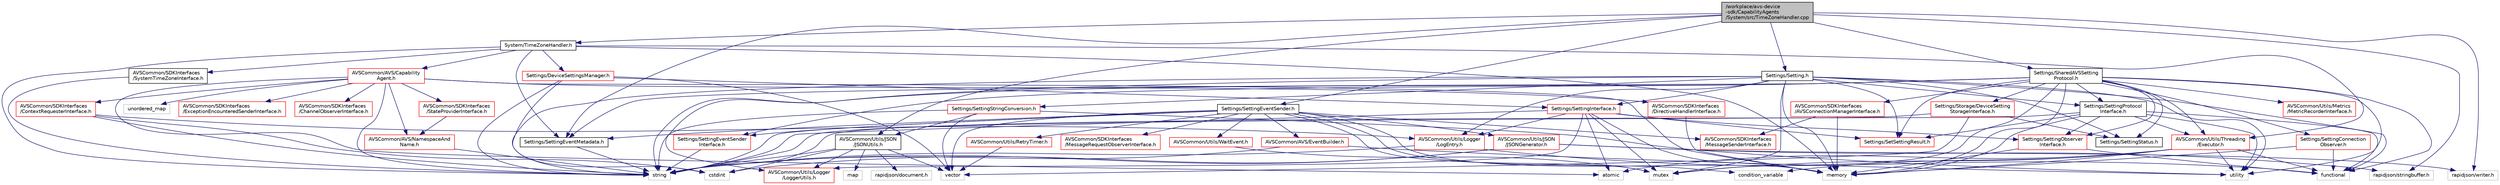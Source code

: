 digraph "/workplace/avs-device-sdk/CapabilityAgents/System/src/TimeZoneHandler.cpp"
{
  edge [fontname="Helvetica",fontsize="10",labelfontname="Helvetica",labelfontsize="10"];
  node [fontname="Helvetica",fontsize="10",shape=record];
  Node0 [label="/workplace/avs-device\l-sdk/CapabilityAgents\l/System/src/TimeZoneHandler.cpp",height=0.2,width=0.4,color="black", fillcolor="grey75", style="filled", fontcolor="black"];
  Node0 -> Node1 [color="midnightblue",fontsize="10",style="solid",fontname="Helvetica"];
  Node1 [label="System/TimeZoneHandler.h",height=0.2,width=0.4,color="black", fillcolor="white", style="filled",URL="$_time_zone_handler_8h.html"];
  Node1 -> Node2 [color="midnightblue",fontsize="10",style="solid",fontname="Helvetica"];
  Node2 [label="memory",height=0.2,width=0.4,color="grey75", fillcolor="white", style="filled"];
  Node1 -> Node3 [color="midnightblue",fontsize="10",style="solid",fontname="Helvetica"];
  Node3 [label="string",height=0.2,width=0.4,color="grey75", fillcolor="white", style="filled"];
  Node1 -> Node4 [color="midnightblue",fontsize="10",style="solid",fontname="Helvetica"];
  Node4 [label="AVSCommon/AVS/Capability\lAgent.h",height=0.2,width=0.4,color="red", fillcolor="white", style="filled",URL="$_capability_agent_8h.html"];
  Node4 -> Node5 [color="midnightblue",fontsize="10",style="solid",fontname="Helvetica"];
  Node5 [label="atomic",height=0.2,width=0.4,color="grey75", fillcolor="white", style="filled"];
  Node4 -> Node6 [color="midnightblue",fontsize="10",style="solid",fontname="Helvetica"];
  Node6 [label="unordered_map",height=0.2,width=0.4,color="grey75", fillcolor="white", style="filled"];
  Node4 -> Node3 [color="midnightblue",fontsize="10",style="solid",fontname="Helvetica"];
  Node4 -> Node2 [color="midnightblue",fontsize="10",style="solid",fontname="Helvetica"];
  Node4 -> Node7 [color="midnightblue",fontsize="10",style="solid",fontname="Helvetica"];
  Node7 [label="AVSCommon/AVS/NamespaceAnd\lName.h",height=0.2,width=0.4,color="red", fillcolor="white", style="filled",URL="$_namespace_and_name_8h.html"];
  Node7 -> Node3 [color="midnightblue",fontsize="10",style="solid",fontname="Helvetica"];
  Node4 -> Node31 [color="midnightblue",fontsize="10",style="solid",fontname="Helvetica"];
  Node31 [label="AVSCommon/SDKInterfaces\l/ExceptionEncounteredSenderInterface.h",height=0.2,width=0.4,color="red", fillcolor="white", style="filled",URL="$_exception_encountered_sender_interface_8h.html"];
  Node4 -> Node33 [color="midnightblue",fontsize="10",style="solid",fontname="Helvetica"];
  Node33 [label="AVSCommon/SDKInterfaces\l/ChannelObserverInterface.h",height=0.2,width=0.4,color="red", fillcolor="white", style="filled",URL="$_channel_observer_interface_8h.html"];
  Node4 -> Node36 [color="midnightblue",fontsize="10",style="solid",fontname="Helvetica"];
  Node36 [label="AVSCommon/SDKInterfaces\l/ContextRequesterInterface.h",height=0.2,width=0.4,color="red", fillcolor="white", style="filled",URL="$_context_requester_interface_8h.html"];
  Node36 -> Node37 [color="midnightblue",fontsize="10",style="solid",fontname="Helvetica"];
  Node37 [label="cstdint",height=0.2,width=0.4,color="grey75", fillcolor="white", style="filled"];
  Node36 -> Node3 [color="midnightblue",fontsize="10",style="solid",fontname="Helvetica"];
  Node36 -> Node23 [color="midnightblue",fontsize="10",style="solid",fontname="Helvetica"];
  Node23 [label="AVSCommon/Utils/Logger\l/LogEntry.h",height=0.2,width=0.4,color="red", fillcolor="white", style="filled",URL="$_log_entry_8h.html"];
  Node23 -> Node25 [color="midnightblue",fontsize="10",style="solid",fontname="Helvetica"];
  Node25 [label="functional",height=0.2,width=0.4,color="grey75", fillcolor="white", style="filled"];
  Node23 -> Node3 [color="midnightblue",fontsize="10",style="solid",fontname="Helvetica"];
  Node4 -> Node48 [color="midnightblue",fontsize="10",style="solid",fontname="Helvetica"];
  Node48 [label="AVSCommon/SDKInterfaces\l/StateProviderInterface.h",height=0.2,width=0.4,color="red", fillcolor="white", style="filled",URL="$_state_provider_interface_8h.html"];
  Node48 -> Node7 [color="midnightblue",fontsize="10",style="solid",fontname="Helvetica"];
  Node4 -> Node49 [color="midnightblue",fontsize="10",style="solid",fontname="Helvetica"];
  Node49 [label="AVSCommon/SDKInterfaces\l/DirectiveHandlerInterface.h",height=0.2,width=0.4,color="red", fillcolor="white", style="filled",URL="$_directive_handler_interface_8h.html"];
  Node49 -> Node2 [color="midnightblue",fontsize="10",style="solid",fontname="Helvetica"];
  Node1 -> Node71 [color="midnightblue",fontsize="10",style="solid",fontname="Helvetica"];
  Node71 [label="AVSCommon/SDKInterfaces\l/SystemTimeZoneInterface.h",height=0.2,width=0.4,color="black", fillcolor="white", style="filled",URL="$_system_time_zone_interface_8h.html"];
  Node71 -> Node3 [color="midnightblue",fontsize="10",style="solid",fontname="Helvetica"];
  Node1 -> Node72 [color="midnightblue",fontsize="10",style="solid",fontname="Helvetica"];
  Node72 [label="AVSCommon/Utils/Threading\l/Executor.h",height=0.2,width=0.4,color="red", fillcolor="white", style="filled",URL="$_executor_8h.html"];
  Node72 -> Node5 [color="midnightblue",fontsize="10",style="solid",fontname="Helvetica"];
  Node72 -> Node58 [color="midnightblue",fontsize="10",style="solid",fontname="Helvetica"];
  Node58 [label="condition_variable",height=0.2,width=0.4,color="grey75", fillcolor="white", style="filled"];
  Node72 -> Node25 [color="midnightblue",fontsize="10",style="solid",fontname="Helvetica"];
  Node72 -> Node2 [color="midnightblue",fontsize="10",style="solid",fontname="Helvetica"];
  Node72 -> Node14 [color="midnightblue",fontsize="10",style="solid",fontname="Helvetica"];
  Node14 [label="mutex",height=0.2,width=0.4,color="grey75", fillcolor="white", style="filled"];
  Node72 -> Node51 [color="midnightblue",fontsize="10",style="solid",fontname="Helvetica"];
  Node51 [label="utility",height=0.2,width=0.4,color="grey75", fillcolor="white", style="filled"];
  Node1 -> Node82 [color="midnightblue",fontsize="10",style="solid",fontname="Helvetica"];
  Node82 [label="Settings/DeviceSettingsManager.h",height=0.2,width=0.4,color="red", fillcolor="white", style="filled",URL="$_device_settings_manager_8h.html"];
  Node82 -> Node37 [color="midnightblue",fontsize="10",style="solid",fontname="Helvetica"];
  Node82 -> Node3 [color="midnightblue",fontsize="10",style="solid",fontname="Helvetica"];
  Node82 -> Node16 [color="midnightblue",fontsize="10",style="solid",fontname="Helvetica"];
  Node16 [label="vector",height=0.2,width=0.4,color="grey75", fillcolor="white", style="filled"];
  Node82 -> Node83 [color="midnightblue",fontsize="10",style="solid",fontname="Helvetica"];
  Node83 [label="Settings/SettingInterface.h",height=0.2,width=0.4,color="red", fillcolor="white", style="filled",URL="$_setting_interface_8h.html"];
  Node83 -> Node5 [color="midnightblue",fontsize="10",style="solid",fontname="Helvetica"];
  Node83 -> Node2 [color="midnightblue",fontsize="10",style="solid",fontname="Helvetica"];
  Node83 -> Node14 [color="midnightblue",fontsize="10",style="solid",fontname="Helvetica"];
  Node83 -> Node3 [color="midnightblue",fontsize="10",style="solid",fontname="Helvetica"];
  Node83 -> Node23 [color="midnightblue",fontsize="10",style="solid",fontname="Helvetica"];
  Node83 -> Node11 [color="midnightblue",fontsize="10",style="solid",fontname="Helvetica"];
  Node11 [label="AVSCommon/Utils/Logger\l/LoggerUtils.h",height=0.2,width=0.4,color="red", fillcolor="white", style="filled",URL="$_logger_utils_8h.html"];
  Node83 -> Node87 [color="midnightblue",fontsize="10",style="solid",fontname="Helvetica"];
  Node87 [label="Settings/SetSettingResult.h",height=0.2,width=0.4,color="red", fillcolor="white", style="filled",URL="$_set_setting_result_8h.html"];
  Node83 -> Node88 [color="midnightblue",fontsize="10",style="solid",fontname="Helvetica"];
  Node88 [label="Settings/SettingObserver\lInterface.h",height=0.2,width=0.4,color="red", fillcolor="white", style="filled",URL="$_setting_observer_interface_8h.html"];
  Node88 -> Node25 [color="midnightblue",fontsize="10",style="solid",fontname="Helvetica"];
  Node88 -> Node2 [color="midnightblue",fontsize="10",style="solid",fontname="Helvetica"];
  Node1 -> Node93 [color="midnightblue",fontsize="10",style="solid",fontname="Helvetica"];
  Node93 [label="Settings/SettingEventMetadata.h",height=0.2,width=0.4,color="black", fillcolor="white", style="filled",URL="$_setting_event_metadata_8h.html"];
  Node93 -> Node3 [color="midnightblue",fontsize="10",style="solid",fontname="Helvetica"];
  Node0 -> Node95 [color="midnightblue",fontsize="10",style="solid",fontname="Helvetica"];
  Node95 [label="AVSCommon/Utils/JSON\l/JSONUtils.h",height=0.2,width=0.4,color="black", fillcolor="white", style="filled",URL="$_j_s_o_n_utils_8h.html"];
  Node95 -> Node37 [color="midnightblue",fontsize="10",style="solid",fontname="Helvetica"];
  Node95 -> Node39 [color="midnightblue",fontsize="10",style="solid",fontname="Helvetica"];
  Node39 [label="map",height=0.2,width=0.4,color="grey75", fillcolor="white", style="filled"];
  Node95 -> Node3 [color="midnightblue",fontsize="10",style="solid",fontname="Helvetica"];
  Node95 -> Node16 [color="midnightblue",fontsize="10",style="solid",fontname="Helvetica"];
  Node95 -> Node21 [color="midnightblue",fontsize="10",style="solid",fontname="Helvetica"];
  Node21 [label="rapidjson/document.h",height=0.2,width=0.4,color="grey75", fillcolor="white", style="filled"];
  Node95 -> Node11 [color="midnightblue",fontsize="10",style="solid",fontname="Helvetica"];
  Node0 -> Node101 [color="midnightblue",fontsize="10",style="solid",fontname="Helvetica"];
  Node101 [label="Settings/Setting.h",height=0.2,width=0.4,color="black", fillcolor="white", style="filled",URL="$_setting_8h.html"];
  Node101 -> Node25 [color="midnightblue",fontsize="10",style="solid",fontname="Helvetica"];
  Node101 -> Node2 [color="midnightblue",fontsize="10",style="solid",fontname="Helvetica"];
  Node101 -> Node14 [color="midnightblue",fontsize="10",style="solid",fontname="Helvetica"];
  Node101 -> Node3 [color="midnightblue",fontsize="10",style="solid",fontname="Helvetica"];
  Node101 -> Node51 [color="midnightblue",fontsize="10",style="solid",fontname="Helvetica"];
  Node101 -> Node23 [color="midnightblue",fontsize="10",style="solid",fontname="Helvetica"];
  Node101 -> Node11 [color="midnightblue",fontsize="10",style="solid",fontname="Helvetica"];
  Node101 -> Node87 [color="midnightblue",fontsize="10",style="solid",fontname="Helvetica"];
  Node101 -> Node83 [color="midnightblue",fontsize="10",style="solid",fontname="Helvetica"];
  Node101 -> Node102 [color="midnightblue",fontsize="10",style="solid",fontname="Helvetica"];
  Node102 [label="Settings/SettingProtocol\lInterface.h",height=0.2,width=0.4,color="black", fillcolor="white", style="filled",URL="$_setting_protocol_interface_8h.html"];
  Node102 -> Node25 [color="midnightblue",fontsize="10",style="solid",fontname="Helvetica"];
  Node102 -> Node2 [color="midnightblue",fontsize="10",style="solid",fontname="Helvetica"];
  Node102 -> Node3 [color="midnightblue",fontsize="10",style="solid",fontname="Helvetica"];
  Node102 -> Node51 [color="midnightblue",fontsize="10",style="solid",fontname="Helvetica"];
  Node102 -> Node72 [color="midnightblue",fontsize="10",style="solid",fontname="Helvetica"];
  Node102 -> Node87 [color="midnightblue",fontsize="10",style="solid",fontname="Helvetica"];
  Node102 -> Node88 [color="midnightblue",fontsize="10",style="solid",fontname="Helvetica"];
  Node101 -> Node103 [color="midnightblue",fontsize="10",style="solid",fontname="Helvetica"];
  Node103 [label="Settings/SettingStatus.h",height=0.2,width=0.4,color="black", fillcolor="white", style="filled",URL="$_setting_status_8h.html"];
  Node101 -> Node94 [color="midnightblue",fontsize="10",style="solid",fontname="Helvetica"];
  Node94 [label="Settings/SettingStringConversion.h",height=0.2,width=0.4,color="red", fillcolor="white", style="filled",URL="$_setting_string_conversion_8h.html"];
  Node94 -> Node3 [color="midnightblue",fontsize="10",style="solid",fontname="Helvetica"];
  Node94 -> Node51 [color="midnightblue",fontsize="10",style="solid",fontname="Helvetica"];
  Node94 -> Node16 [color="midnightblue",fontsize="10",style="solid",fontname="Helvetica"];
  Node94 -> Node95 [color="midnightblue",fontsize="10",style="solid",fontname="Helvetica"];
  Node0 -> Node93 [color="midnightblue",fontsize="10",style="solid",fontname="Helvetica"];
  Node0 -> Node104 [color="midnightblue",fontsize="10",style="solid",fontname="Helvetica"];
  Node104 [label="Settings/SettingEventSender.h",height=0.2,width=0.4,color="black", fillcolor="white", style="filled",URL="$_setting_event_sender_8h.html"];
  Node104 -> Node58 [color="midnightblue",fontsize="10",style="solid",fontname="Helvetica"];
  Node104 -> Node2 [color="midnightblue",fontsize="10",style="solid",fontname="Helvetica"];
  Node104 -> Node14 [color="midnightblue",fontsize="10",style="solid",fontname="Helvetica"];
  Node104 -> Node3 [color="midnightblue",fontsize="10",style="solid",fontname="Helvetica"];
  Node104 -> Node16 [color="midnightblue",fontsize="10",style="solid",fontname="Helvetica"];
  Node104 -> Node105 [color="midnightblue",fontsize="10",style="solid",fontname="Helvetica"];
  Node105 [label="AVSCommon/Utils/JSON\l/JSONGenerator.h",height=0.2,width=0.4,color="red", fillcolor="white", style="filled",URL="$_j_s_o_n_generator_8h.html"];
  Node105 -> Node37 [color="midnightblue",fontsize="10",style="solid",fontname="Helvetica"];
  Node105 -> Node3 [color="midnightblue",fontsize="10",style="solid",fontname="Helvetica"];
  Node105 -> Node106 [color="midnightblue",fontsize="10",style="solid",fontname="Helvetica"];
  Node106 [label="rapidjson/stringbuffer.h",height=0.2,width=0.4,color="grey75", fillcolor="white", style="filled"];
  Node105 -> Node107 [color="midnightblue",fontsize="10",style="solid",fontname="Helvetica"];
  Node107 [label="rapidjson/writer.h",height=0.2,width=0.4,color="grey75", fillcolor="white", style="filled"];
  Node104 -> Node108 [color="midnightblue",fontsize="10",style="solid",fontname="Helvetica"];
  Node108 [label="AVSCommon/AVS/EventBuilder.h",height=0.2,width=0.4,color="red", fillcolor="white", style="filled",URL="$_event_builder_8h.html"];
  Node108 -> Node3 [color="midnightblue",fontsize="10",style="solid",fontname="Helvetica"];
  Node108 -> Node51 [color="midnightblue",fontsize="10",style="solid",fontname="Helvetica"];
  Node104 -> Node110 [color="midnightblue",fontsize="10",style="solid",fontname="Helvetica"];
  Node110 [label="AVSCommon/SDKInterfaces\l/MessageSenderInterface.h",height=0.2,width=0.4,color="red", fillcolor="white", style="filled",URL="$_message_sender_interface_8h.html"];
  Node104 -> Node113 [color="midnightblue",fontsize="10",style="solid",fontname="Helvetica"];
  Node113 [label="AVSCommon/SDKInterfaces\l/MessageRequestObserverInterface.h",height=0.2,width=0.4,color="red", fillcolor="white", style="filled",URL="$_message_request_observer_interface_8h.html"];
  Node104 -> Node44 [color="midnightblue",fontsize="10",style="solid",fontname="Helvetica"];
  Node44 [label="AVSCommon/Utils/RetryTimer.h",height=0.2,width=0.4,color="red", fillcolor="white", style="filled",URL="$_retry_timer_8h.html"];
  Node44 -> Node16 [color="midnightblue",fontsize="10",style="solid",fontname="Helvetica"];
  Node104 -> Node114 [color="midnightblue",fontsize="10",style="solid",fontname="Helvetica"];
  Node114 [label="AVSCommon/Utils/WaitEvent.h",height=0.2,width=0.4,color="red", fillcolor="white", style="filled",URL="$_wait_event_8h.html"];
  Node114 -> Node14 [color="midnightblue",fontsize="10",style="solid",fontname="Helvetica"];
  Node104 -> Node93 [color="midnightblue",fontsize="10",style="solid",fontname="Helvetica"];
  Node104 -> Node123 [color="midnightblue",fontsize="10",style="solid",fontname="Helvetica"];
  Node123 [label="Settings/SettingEventSender\lInterface.h",height=0.2,width=0.4,color="red", fillcolor="white", style="filled",URL="$_setting_event_sender_interface_8h.html"];
  Node123 -> Node3 [color="midnightblue",fontsize="10",style="solid",fontname="Helvetica"];
  Node0 -> Node124 [color="midnightblue",fontsize="10",style="solid",fontname="Helvetica"];
  Node124 [label="Settings/SharedAVSSetting\lProtocol.h",height=0.2,width=0.4,color="black", fillcolor="white", style="filled",URL="$_shared_a_v_s_setting_protocol_8h.html"];
  Node124 -> Node25 [color="midnightblue",fontsize="10",style="solid",fontname="Helvetica"];
  Node124 -> Node2 [color="midnightblue",fontsize="10",style="solid",fontname="Helvetica"];
  Node124 -> Node14 [color="midnightblue",fontsize="10",style="solid",fontname="Helvetica"];
  Node124 -> Node3 [color="midnightblue",fontsize="10",style="solid",fontname="Helvetica"];
  Node124 -> Node51 [color="midnightblue",fontsize="10",style="solid",fontname="Helvetica"];
  Node124 -> Node125 [color="midnightblue",fontsize="10",style="solid",fontname="Helvetica"];
  Node125 [label="AVSCommon/SDKInterfaces\l/AVSConnectionManagerInterface.h",height=0.2,width=0.4,color="red", fillcolor="white", style="filled",URL="$_a_v_s_connection_manager_interface_8h.html"];
  Node125 -> Node2 [color="midnightblue",fontsize="10",style="solid",fontname="Helvetica"];
  Node125 -> Node110 [color="midnightblue",fontsize="10",style="solid",fontname="Helvetica"];
  Node124 -> Node129 [color="midnightblue",fontsize="10",style="solid",fontname="Helvetica"];
  Node129 [label="AVSCommon/Utils/Metrics\l/MetricRecorderInterface.h",height=0.2,width=0.4,color="red", fillcolor="white", style="filled",URL="$_metric_recorder_interface_8h.html"];
  Node124 -> Node72 [color="midnightblue",fontsize="10",style="solid",fontname="Helvetica"];
  Node124 -> Node87 [color="midnightblue",fontsize="10",style="solid",fontname="Helvetica"];
  Node124 -> Node134 [color="midnightblue",fontsize="10",style="solid",fontname="Helvetica"];
  Node134 [label="Settings/SettingConnection\lObserver.h",height=0.2,width=0.4,color="red", fillcolor="white", style="filled",URL="$_setting_connection_observer_8h.html"];
  Node134 -> Node25 [color="midnightblue",fontsize="10",style="solid",fontname="Helvetica"];
  Node134 -> Node2 [color="midnightblue",fontsize="10",style="solid",fontname="Helvetica"];
  Node124 -> Node93 [color="midnightblue",fontsize="10",style="solid",fontname="Helvetica"];
  Node124 -> Node123 [color="midnightblue",fontsize="10",style="solid",fontname="Helvetica"];
  Node124 -> Node88 [color="midnightblue",fontsize="10",style="solid",fontname="Helvetica"];
  Node124 -> Node102 [color="midnightblue",fontsize="10",style="solid",fontname="Helvetica"];
  Node124 -> Node103 [color="midnightblue",fontsize="10",style="solid",fontname="Helvetica"];
  Node124 -> Node135 [color="midnightblue",fontsize="10",style="solid",fontname="Helvetica"];
  Node135 [label="Settings/Storage/DeviceSetting\lStorageInterface.h",height=0.2,width=0.4,color="red", fillcolor="white", style="filled",URL="$_device_setting_storage_interface_8h.html"];
  Node135 -> Node3 [color="midnightblue",fontsize="10",style="solid",fontname="Helvetica"];
  Node135 -> Node16 [color="midnightblue",fontsize="10",style="solid",fontname="Helvetica"];
  Node135 -> Node103 [color="midnightblue",fontsize="10",style="solid",fontname="Helvetica"];
  Node0 -> Node106 [color="midnightblue",fontsize="10",style="solid",fontname="Helvetica"];
  Node0 -> Node107 [color="midnightblue",fontsize="10",style="solid",fontname="Helvetica"];
}
